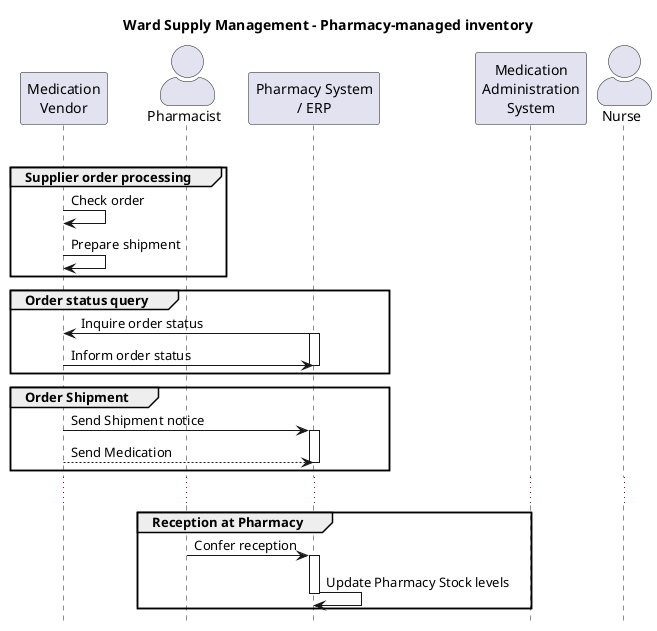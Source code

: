 @startuml
'!include style.iuml
skinparam actorStyle awesome
title Ward Supply Management - Pharmacy-managed inventory
'skin BlueModern
hide footbox

Participant "Medication\nVendor" as SUP
actor "Pharmacist" as PD
Participant "Pharmacy System\n/ ERP" as ERP
participant "Medication\nAdministration\nSystem" as AI
actor "Nurse" as N
|||

group Supplier order processing
SUP -> SUP: Check order
SUP -> SUP: Prepare shipment
end

group Order status query
ERP -> SUP: Inquire order status
activate ERP
SUP -> ERP: Inform order status
deactivate ERP
end

group Order Shipment
SUP -> ERP: Send Shipment notice
Activate ERP
SUP --> ERP: Send Medication
deactivate ERP
Deactivate SUP
End
...

Group Reception at Pharmacy
PD -> ERP: Confer reception
Activate ERP
ERP -> ERP: Update Pharmacy Stock levels
Deactivate ERP
End

@enduml
